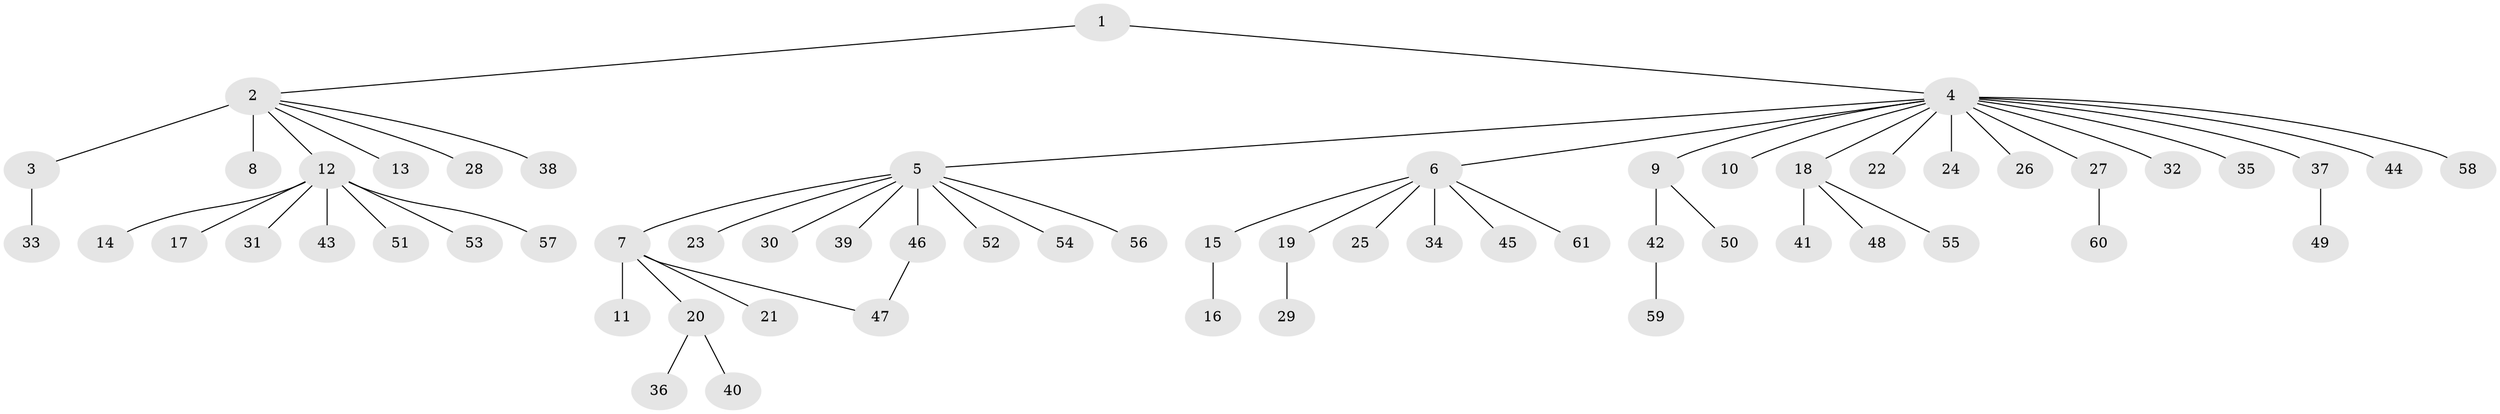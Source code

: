 // original degree distribution, {3: 0.0594059405940594, 12: 0.019801980198019802, 4: 0.04950495049504951, 16: 0.009900990099009901, 10: 0.009900990099009901, 8: 0.009900990099009901, 1: 0.7326732673267327, 9: 0.009900990099009901, 2: 0.0891089108910891, 5: 0.009900990099009901}
// Generated by graph-tools (version 1.1) at 2025/50/03/04/25 22:50:05]
// undirected, 61 vertices, 61 edges
graph export_dot {
  node [color=gray90,style=filled];
  1;
  2;
  3;
  4;
  5;
  6;
  7;
  8;
  9;
  10;
  11;
  12;
  13;
  14;
  15;
  16;
  17;
  18;
  19;
  20;
  21;
  22;
  23;
  24;
  25;
  26;
  27;
  28;
  29;
  30;
  31;
  32;
  33;
  34;
  35;
  36;
  37;
  38;
  39;
  40;
  41;
  42;
  43;
  44;
  45;
  46;
  47;
  48;
  49;
  50;
  51;
  52;
  53;
  54;
  55;
  56;
  57;
  58;
  59;
  60;
  61;
  1 -- 2 [weight=1.0];
  1 -- 4 [weight=1.0];
  2 -- 3 [weight=1.0];
  2 -- 8 [weight=5.0];
  2 -- 12 [weight=1.0];
  2 -- 13 [weight=1.0];
  2 -- 28 [weight=1.0];
  2 -- 38 [weight=1.0];
  3 -- 33 [weight=2.0];
  4 -- 5 [weight=1.0];
  4 -- 6 [weight=1.0];
  4 -- 9 [weight=1.0];
  4 -- 10 [weight=1.0];
  4 -- 18 [weight=1.0];
  4 -- 22 [weight=1.0];
  4 -- 24 [weight=1.0];
  4 -- 26 [weight=1.0];
  4 -- 27 [weight=1.0];
  4 -- 32 [weight=1.0];
  4 -- 35 [weight=1.0];
  4 -- 37 [weight=1.0];
  4 -- 44 [weight=1.0];
  4 -- 58 [weight=1.0];
  5 -- 7 [weight=1.0];
  5 -- 23 [weight=1.0];
  5 -- 30 [weight=1.0];
  5 -- 39 [weight=1.0];
  5 -- 46 [weight=1.0];
  5 -- 52 [weight=1.0];
  5 -- 54 [weight=1.0];
  5 -- 56 [weight=1.0];
  6 -- 15 [weight=1.0];
  6 -- 19 [weight=1.0];
  6 -- 25 [weight=1.0];
  6 -- 34 [weight=1.0];
  6 -- 45 [weight=1.0];
  6 -- 61 [weight=1.0];
  7 -- 11 [weight=7.0];
  7 -- 20 [weight=1.0];
  7 -- 21 [weight=1.0];
  7 -- 47 [weight=1.0];
  9 -- 42 [weight=1.0];
  9 -- 50 [weight=1.0];
  12 -- 14 [weight=1.0];
  12 -- 17 [weight=1.0];
  12 -- 31 [weight=1.0];
  12 -- 43 [weight=1.0];
  12 -- 51 [weight=1.0];
  12 -- 53 [weight=1.0];
  12 -- 57 [weight=1.0];
  15 -- 16 [weight=1.0];
  18 -- 41 [weight=1.0];
  18 -- 48 [weight=1.0];
  18 -- 55 [weight=1.0];
  19 -- 29 [weight=2.0];
  20 -- 36 [weight=1.0];
  20 -- 40 [weight=1.0];
  27 -- 60 [weight=1.0];
  37 -- 49 [weight=2.0];
  42 -- 59 [weight=1.0];
  46 -- 47 [weight=1.0];
}

